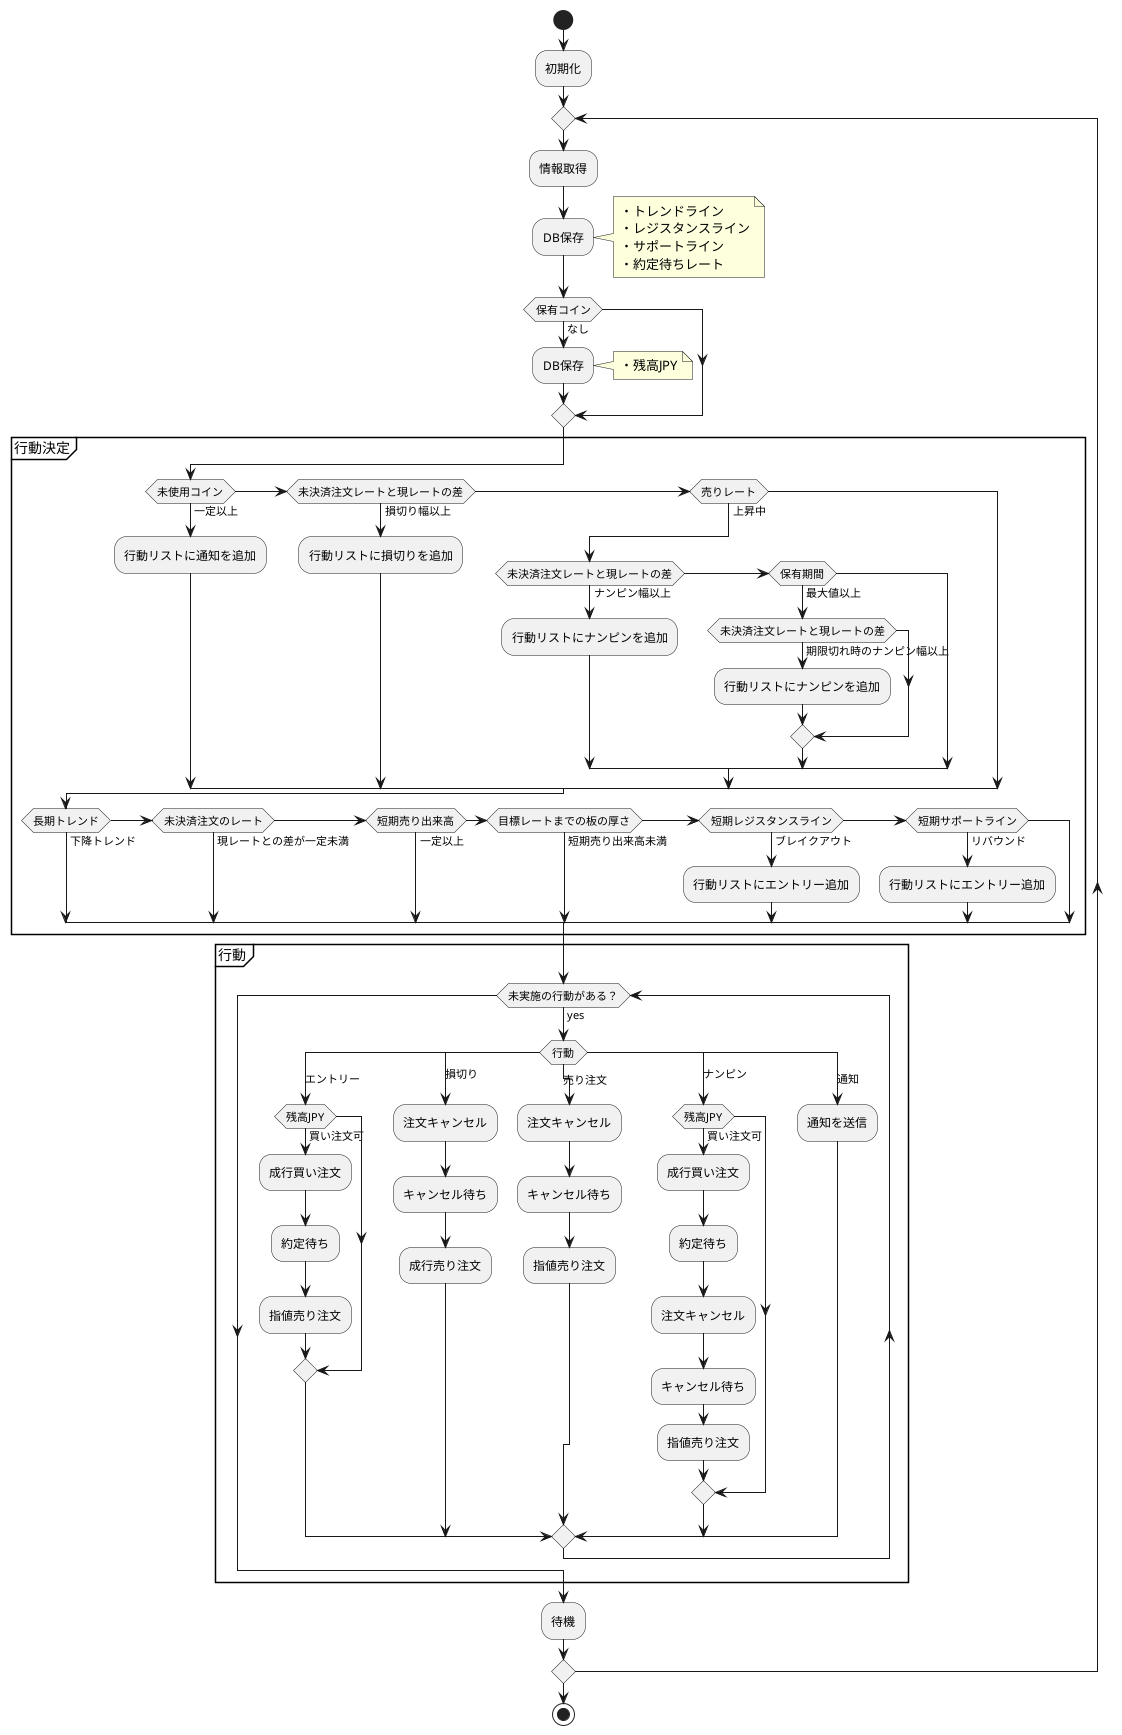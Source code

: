 @startuml trading-bot-rust
start

:初期化;

repeat
    :情報取得;

    :DB保存;
    note right
        ・トレンドライン
        ・レジスタンスライン
        ・サポートライン
        ・約定待ちレート
    end note

    if (保有コイン) then (なし)
        :DB保存;
        note right
            ・残高JPY
        end note
    endif

    partition 行動決定 {
        if (未使用コイン) then (一定以上)
            :行動リストに通知を追加;
        elseif (未決済注文レートと現レートの差) then (損切り幅以上)
            :行動リストに損切りを追加;
        elseif (売りレート) then (上昇中)
            if (未決済注文レートと現レートの差) then (ナンピン幅以上)
                :行動リストにナンピンを追加;
            elseif (保有期間) then (最大値以上)
                if (未決済注文レートと現レートの差) then (期限切れ時のナンピン幅以上)
                    :行動リストにナンピンを追加;
                endif
            endif
        endif

        if (長期トレンド) then (下降トレンド)
        elseif (未決済注文のレート) then (現レートとの差が一定未満)
        elseif (短期売り出来高) then (一定以上)
        elseif (目標レートまでの板の厚さ) then (短期売り出来高未満)
        elseif (短期レジスタンスライン) then (ブレイクアウト)
            :行動リストにエントリー追加;
        elseif (短期サポートライン) then (リバウンド)
            :行動リストにエントリー追加;
        endif
    }

    partition 行動 {
        while (未実施の行動がある？) is (yes)
            switch (行動)
            case (エントリー)
                if (残高JPY) then (買い注文可)
                    :成行買い注文;
                    :約定待ち;
                    :指値売り注文;
                endif
            case (損切り)
                :注文キャンセル;
                :キャンセル待ち;
                :成行売り注文;
            case (売り注文)
                :注文キャンセル;
                :キャンセル待ち;
                :指値売り注文;
            case (ナンピン)
                if (残高JPY) then (買い注文可)
                    :成行買い注文;
                    :約定待ち;
                    :注文キャンセル;
                    :キャンセル待ち;
                    :指値売り注文;
                endif
            case (通知)
                :通知を送信;
            endswitch
        endwhile
    }

    :待機;
repeat while

stop
@enduml
